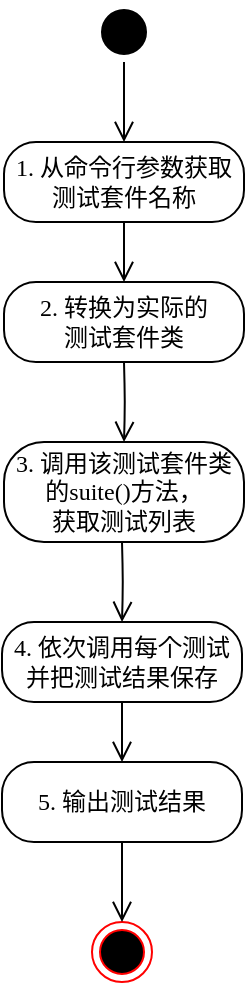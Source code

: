 <mxfile version="10.6.6" type="github"><diagram id="OHgAA4ZgMFPvwqiX71T0" name="Page-1"><mxGraphModel dx="797" dy="447" grid="0" gridSize="10" guides="1" tooltips="1" connect="1" arrows="1" fold="1" page="1" pageScale="1" pageWidth="850" pageHeight="1100" math="0" shadow="0"><root><mxCell id="0"/><mxCell id="1" parent="0"/><mxCell id="t08AglkFLZ4zRsVI2LWJ-1" value="" style="ellipse;html=1;shape=startState;fillColor=#000000;strokeColor=#000000;fontFamily=SimSun;" parent="1" vertex="1"><mxGeometry x="365" y="130" width="30" height="30" as="geometry"/></mxCell><mxCell id="t08AglkFLZ4zRsVI2LWJ-2" value="" style="edgeStyle=orthogonalEdgeStyle;html=1;verticalAlign=bottom;endArrow=open;endSize=8;strokeColor=#000000;entryX=0.5;entryY=0;entryDx=0;entryDy=0;fontFamily=SimSun;" parent="1" source="t08AglkFLZ4zRsVI2LWJ-1" target="t08AglkFLZ4zRsVI2LWJ-3" edge="1"><mxGeometry relative="1" as="geometry"><mxPoint x="35" y="110" as="targetPoint"/><Array as="points"><mxPoint x="380" y="160"/><mxPoint x="380" y="160"/></Array></mxGeometry></mxCell><mxCell id="t08AglkFLZ4zRsVI2LWJ-3" value="1. 从命令行参数获取&lt;br&gt;测试套件名称&lt;br&gt;" style="rounded=1;whiteSpace=wrap;html=1;arcSize=40;fontColor=#000000;fillColor=#FFFFFF;strokeColor=#000000;fontFamily=SimSun;" parent="1" vertex="1"><mxGeometry x="320" y="200" width="120" height="40" as="geometry"/></mxCell><mxCell id="t08AglkFLZ4zRsVI2LWJ-4" value="" style="edgeStyle=orthogonalEdgeStyle;html=1;verticalAlign=bottom;endArrow=open;endSize=8;strokeColor=#000000;entryX=0.5;entryY=0;entryDx=0;entryDy=0;fontFamily=SimSun;" parent="1" source="t08AglkFLZ4zRsVI2LWJ-3" target="t08AglkFLZ4zRsVI2LWJ-5" edge="1"><mxGeometry relative="1" as="geometry"><mxPoint x="380" y="280" as="targetPoint"/></mxGeometry></mxCell><mxCell id="t08AglkFLZ4zRsVI2LWJ-5" value="2. 转换为实际的&lt;br&gt;测试套件类&lt;br&gt;" style="rounded=1;whiteSpace=wrap;html=1;arcSize=40;fontColor=#000000;fillColor=#FFFFFF;strokeColor=#000000;fontFamily=SimSun;" parent="1" vertex="1"><mxGeometry x="320" y="270" width="120" height="40" as="geometry"/></mxCell><mxCell id="t08AglkFLZ4zRsVI2LWJ-6" value="3. 调用该测试套件类&lt;br&gt;的suite()方法，&lt;br&gt;获取测试列表&lt;br&gt;" style="rounded=1;whiteSpace=wrap;html=1;arcSize=40;fontColor=#000000;fillColor=#FFFFFF;strokeColor=#000000;fontFamily=SimSun;" parent="1" vertex="1"><mxGeometry x="320" y="350" width="120" height="50" as="geometry"/></mxCell><mxCell id="t08AglkFLZ4zRsVI2LWJ-7" value="" style="edgeStyle=orthogonalEdgeStyle;html=1;verticalAlign=bottom;endArrow=open;endSize=8;strokeColor=#000000;entryX=0.5;entryY=0;entryDx=0;entryDy=0;fontFamily=SimSun;" parent="1" target="t08AglkFLZ4zRsVI2LWJ-6" edge="1"><mxGeometry relative="1" as="geometry"><mxPoint x="390" y="280" as="targetPoint"/><mxPoint x="380" y="310" as="sourcePoint"/></mxGeometry></mxCell><mxCell id="t08AglkFLZ4zRsVI2LWJ-8" value="4. 依次调用每个测试&lt;br&gt;并把测试结果保存&lt;br&gt;" style="rounded=1;whiteSpace=wrap;html=1;arcSize=40;fontColor=#000000;fillColor=#FFFFFF;strokeColor=#000000;fontFamily=SimSun;" parent="1" vertex="1"><mxGeometry x="319" y="440" width="120" height="40" as="geometry"/></mxCell><mxCell id="t08AglkFLZ4zRsVI2LWJ-9" value="" style="ellipse;html=1;shape=endState;fillColor=#000000;strokeColor=#ff0000;fontFamily=SimSun;" parent="1" vertex="1"><mxGeometry x="364" y="590" width="30" height="30" as="geometry"/></mxCell><mxCell id="t08AglkFLZ4zRsVI2LWJ-10" value="" style="edgeStyle=orthogonalEdgeStyle;html=1;verticalAlign=bottom;endArrow=open;endSize=8;strokeColor=#000000;fontFamily=SimSun;" parent="1" target="t08AglkFLZ4zRsVI2LWJ-8" edge="1"><mxGeometry relative="1" as="geometry"><mxPoint x="390" y="360" as="targetPoint"/><mxPoint x="379" y="400" as="sourcePoint"/></mxGeometry></mxCell><mxCell id="t08AglkFLZ4zRsVI2LWJ-11" value="" style="edgeStyle=orthogonalEdgeStyle;html=1;verticalAlign=bottom;endArrow=open;endSize=8;strokeColor=#000000;exitX=0.5;exitY=1;exitDx=0;exitDy=0;entryX=0.5;entryY=0;entryDx=0;entryDy=0;fontFamily=SimSun;" parent="1" source="sjNxuR-wEJDSIQwpxox2-1" target="t08AglkFLZ4zRsVI2LWJ-9" edge="1"><mxGeometry relative="1" as="geometry"><mxPoint x="400" y="370" as="targetPoint"/><mxPoint x="385" y="480" as="sourcePoint"/></mxGeometry></mxCell><mxCell id="sjNxuR-wEJDSIQwpxox2-1" value="5. 输出测试结果&lt;br&gt;" style="rounded=1;whiteSpace=wrap;html=1;arcSize=40;fontColor=#000000;fillColor=#FFFFFF;strokeColor=#000000;fontFamily=SimSun;" vertex="1" parent="1"><mxGeometry x="319" y="510" width="120" height="40" as="geometry"/></mxCell><mxCell id="sjNxuR-wEJDSIQwpxox2-2" value="" style="edgeStyle=orthogonalEdgeStyle;html=1;verticalAlign=bottom;endArrow=open;endSize=8;strokeColor=#000000;exitX=0.5;exitY=1;exitDx=0;exitDy=0;fontFamily=SimSun;" edge="1" parent="1" source="t08AglkFLZ4zRsVI2LWJ-8" target="sjNxuR-wEJDSIQwpxox2-1"><mxGeometry relative="1" as="geometry"><mxPoint x="374" y="590" as="targetPoint"/><mxPoint x="379" y="480" as="sourcePoint"/></mxGeometry></mxCell></root></mxGraphModel></diagram></mxfile>
